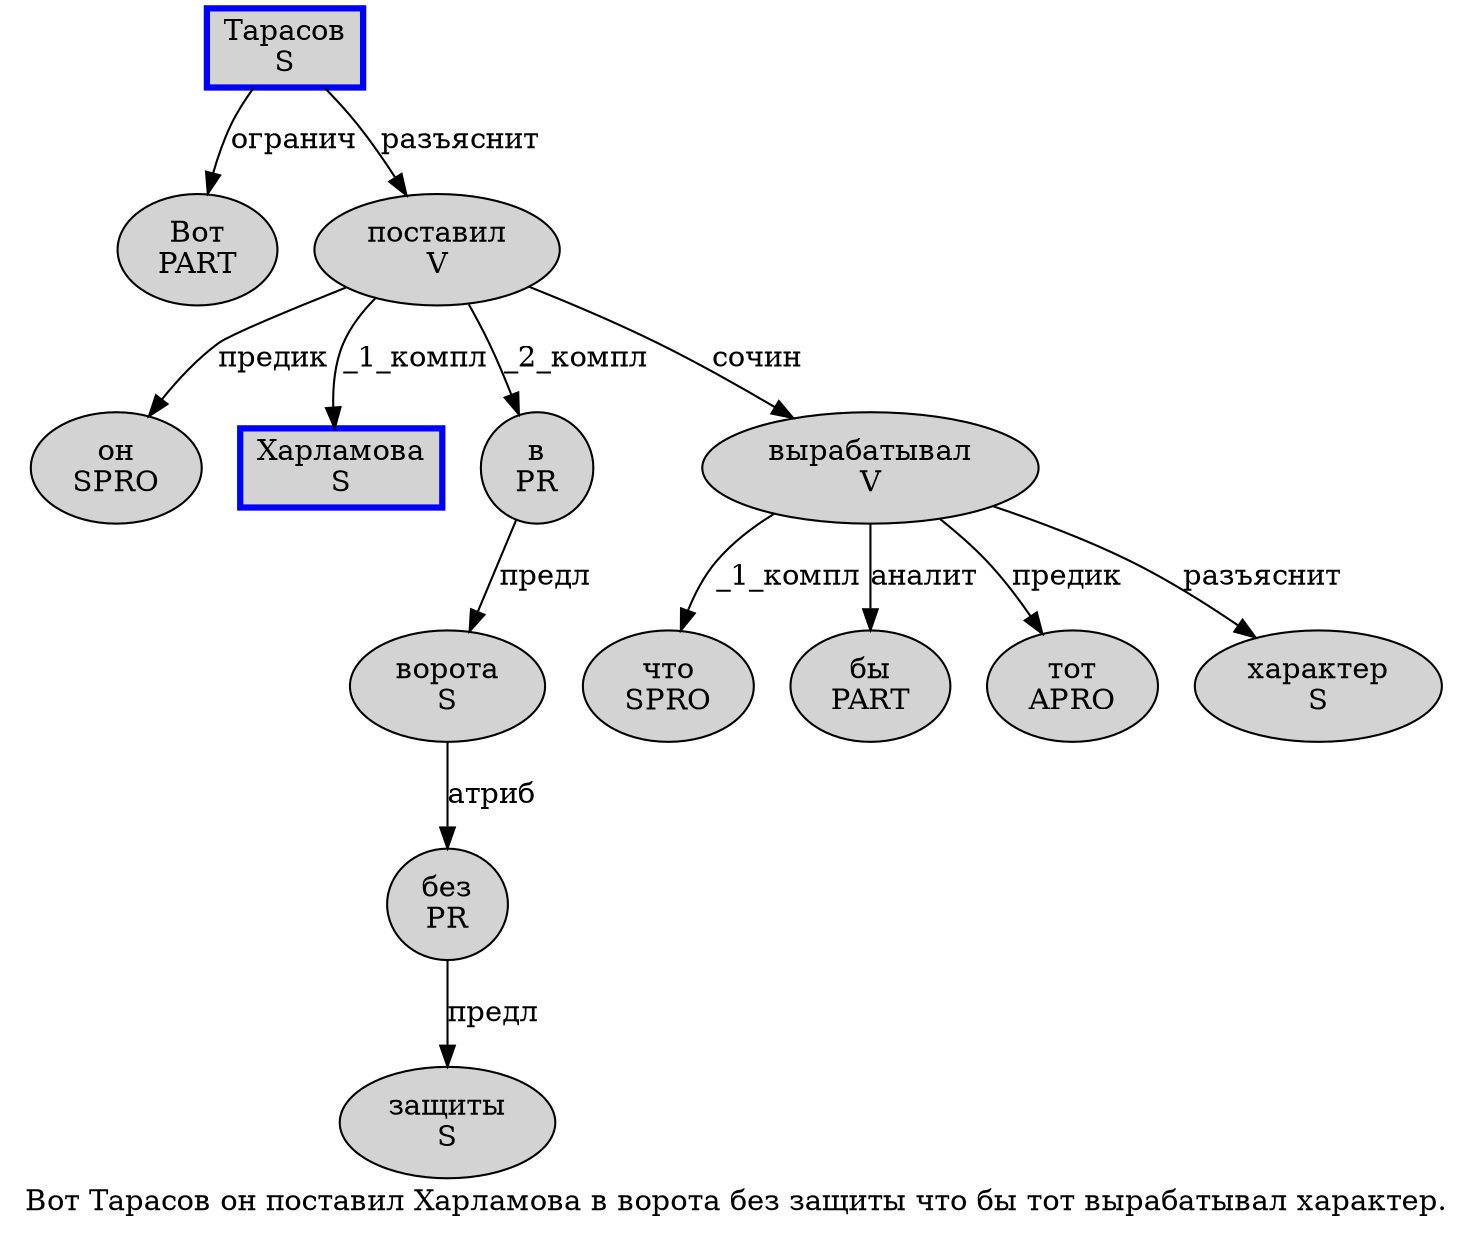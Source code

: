 digraph SENTENCE_3535 {
	graph [label="Вот Тарасов он поставил Харламова в ворота без защиты что бы тот вырабатывал характер."]
	node [style=filled]
		0 [label="Вот
PART" color="" fillcolor=lightgray penwidth=1 shape=ellipse]
		1 [label="Тарасов
S" color=blue fillcolor=lightgray penwidth=3 shape=box]
		2 [label="он
SPRO" color="" fillcolor=lightgray penwidth=1 shape=ellipse]
		3 [label="поставил
V" color="" fillcolor=lightgray penwidth=1 shape=ellipse]
		4 [label="Харламова
S" color=blue fillcolor=lightgray penwidth=3 shape=box]
		5 [label="в
PR" color="" fillcolor=lightgray penwidth=1 shape=ellipse]
		6 [label="ворота
S" color="" fillcolor=lightgray penwidth=1 shape=ellipse]
		7 [label="без
PR" color="" fillcolor=lightgray penwidth=1 shape=ellipse]
		8 [label="защиты
S" color="" fillcolor=lightgray penwidth=1 shape=ellipse]
		9 [label="что
SPRO" color="" fillcolor=lightgray penwidth=1 shape=ellipse]
		10 [label="бы
PART" color="" fillcolor=lightgray penwidth=1 shape=ellipse]
		11 [label="тот
APRO" color="" fillcolor=lightgray penwidth=1 shape=ellipse]
		12 [label="вырабатывал
V" color="" fillcolor=lightgray penwidth=1 shape=ellipse]
		13 [label="характер
S" color="" fillcolor=lightgray penwidth=1 shape=ellipse]
			5 -> 6 [label="предл"]
			7 -> 8 [label="предл"]
			3 -> 2 [label="предик"]
			3 -> 4 [label="_1_компл"]
			3 -> 5 [label="_2_компл"]
			3 -> 12 [label="сочин"]
			1 -> 0 [label="огранич"]
			1 -> 3 [label="разъяснит"]
			6 -> 7 [label="атриб"]
			12 -> 9 [label="_1_компл"]
			12 -> 10 [label="аналит"]
			12 -> 11 [label="предик"]
			12 -> 13 [label="разъяснит"]
}